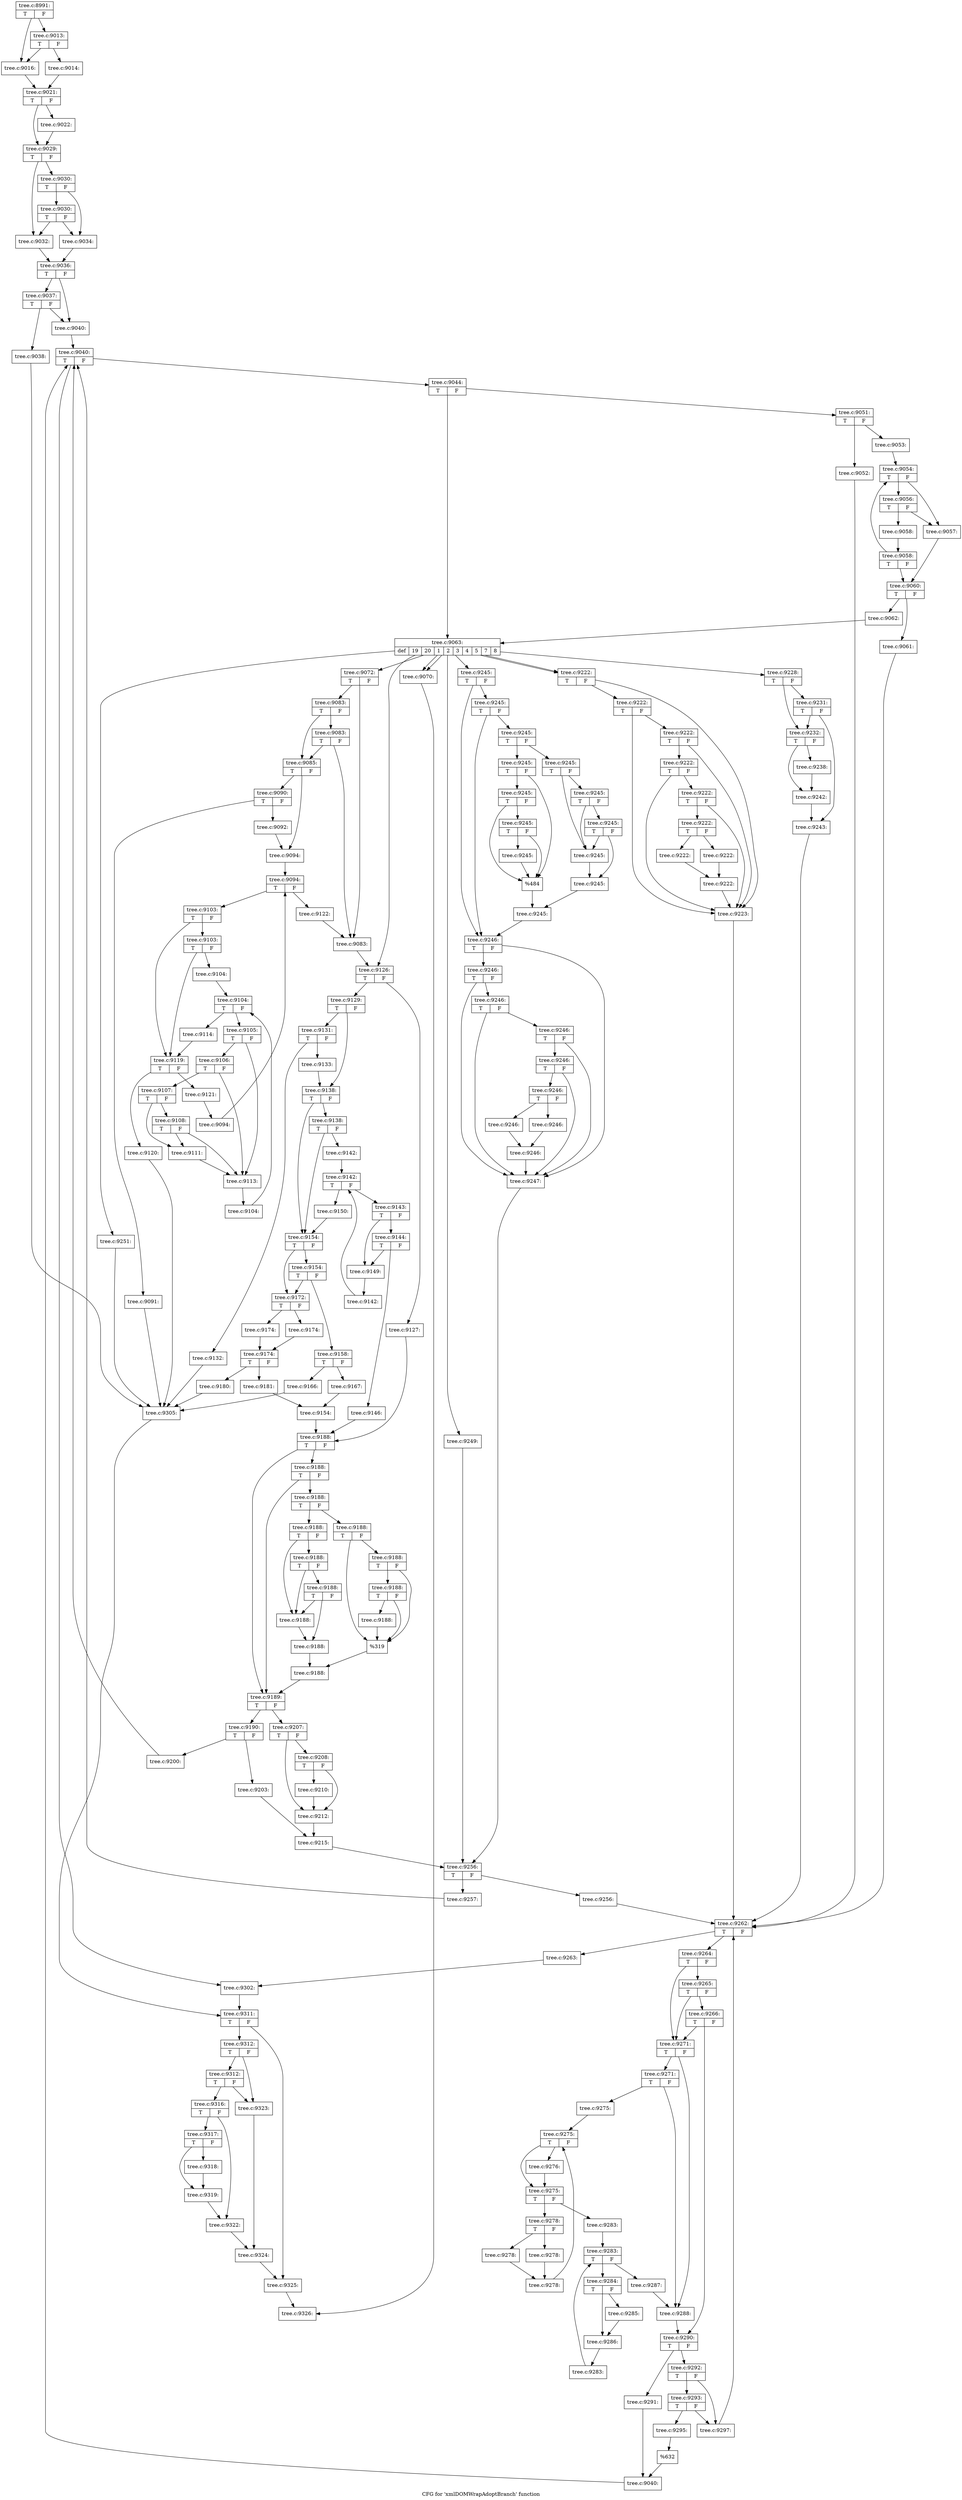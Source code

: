 digraph "CFG for 'xmlDOMWrapAdoptBranch' function" {
	label="CFG for 'xmlDOMWrapAdoptBranch' function";

	Node0x4899770 [shape=record,label="{tree.c:8991:|{<s0>T|<s1>F}}"];
	Node0x4899770 -> Node0x48ab960;
	Node0x4899770 -> Node0x48ab910;
	Node0x48ab960 [shape=record,label="{tree.c:9013:|{<s0>T|<s1>F}}"];
	Node0x48ab960 -> Node0x48ab870;
	Node0x48ab960 -> Node0x48ab910;
	Node0x48ab870 [shape=record,label="{tree.c:9014:}"];
	Node0x48ab870 -> Node0x48ab8c0;
	Node0x48ab910 [shape=record,label="{tree.c:9016:}"];
	Node0x48ab910 -> Node0x48ab8c0;
	Node0x48ab8c0 [shape=record,label="{tree.c:9021:|{<s0>T|<s1>F}}"];
	Node0x48ab8c0 -> Node0x48ac480;
	Node0x48ab8c0 -> Node0x48ac4d0;
	Node0x48ac480 [shape=record,label="{tree.c:9022:}"];
	Node0x48ac480 -> Node0x48ac4d0;
	Node0x48ac4d0 [shape=record,label="{tree.c:9029:|{<s0>T|<s1>F}}"];
	Node0x48ac4d0 -> Node0x48acaf0;
	Node0x48ac4d0 -> Node0x48acbe0;
	Node0x48acbe0 [shape=record,label="{tree.c:9030:|{<s0>T|<s1>F}}"];
	Node0x48acbe0 -> Node0x48acef0;
	Node0x48acbe0 -> Node0x48acb90;
	Node0x48acef0 [shape=record,label="{tree.c:9030:|{<s0>T|<s1>F}}"];
	Node0x48acef0 -> Node0x48acaf0;
	Node0x48acef0 -> Node0x48acb90;
	Node0x48acaf0 [shape=record,label="{tree.c:9032:}"];
	Node0x48acaf0 -> Node0x48acb40;
	Node0x48acb90 [shape=record,label="{tree.c:9034:}"];
	Node0x48acb90 -> Node0x48acb40;
	Node0x48acb40 [shape=record,label="{tree.c:9036:|{<s0>T|<s1>F}}"];
	Node0x48acb40 -> Node0x48ada10;
	Node0x48acb40 -> Node0x48ad9c0;
	Node0x48ada10 [shape=record,label="{tree.c:9037:|{<s0>T|<s1>F}}"];
	Node0x48ada10 -> Node0x48ad970;
	Node0x48ada10 -> Node0x48ad9c0;
	Node0x48ad970 [shape=record,label="{tree.c:9038:}"];
	Node0x48ad970 -> Node0x48adf30;
	Node0x48ad9c0 [shape=record,label="{tree.c:9040:}"];
	Node0x48ad9c0 -> Node0x48ae950;
	Node0x48ae950 [shape=record,label="{tree.c:9040:|{<s0>T|<s1>F}}"];
	Node0x48ae950 -> Node0x48aed40;
	Node0x48ae950 -> Node0x48aeb70;
	Node0x48aed40 [shape=record,label="{tree.c:9044:|{<s0>T|<s1>F}}"];
	Node0x48aed40 -> Node0x48aef00;
	Node0x48aed40 -> Node0x48aef50;
	Node0x48aef00 [shape=record,label="{tree.c:9051:|{<s0>T|<s1>F}}"];
	Node0x48aef00 -> Node0x48af3c0;
	Node0x48aef00 -> Node0x48af410;
	Node0x48af3c0 [shape=record,label="{tree.c:9052:}"];
	Node0x48af3c0 -> Node0x48af7c0;
	Node0x48af410 [shape=record,label="{tree.c:9053:}"];
	Node0x48af410 -> Node0x48af910;
	Node0x48af910 [shape=record,label="{tree.c:9054:|{<s0>T|<s1>F}}"];
	Node0x48af910 -> Node0x48afe60;
	Node0x48af910 -> Node0x48aff00;
	Node0x48aff00 [shape=record,label="{tree.c:9056:|{<s0>T|<s1>F}}"];
	Node0x48aff00 -> Node0x48afe60;
	Node0x48aff00 -> Node0x48afeb0;
	Node0x48afe60 [shape=record,label="{tree.c:9057:}"];
	Node0x48afe60 -> Node0x48af870;
	Node0x48afeb0 [shape=record,label="{tree.c:9058:}"];
	Node0x48afeb0 -> Node0x48af8c0;
	Node0x48af8c0 [shape=record,label="{tree.c:9058:|{<s0>T|<s1>F}}"];
	Node0x48af8c0 -> Node0x48af910;
	Node0x48af8c0 -> Node0x48af870;
	Node0x48af870 [shape=record,label="{tree.c:9060:|{<s0>T|<s1>F}}"];
	Node0x48af870 -> Node0x48b0cd0;
	Node0x48af870 -> Node0x48b0d20;
	Node0x48b0cd0 [shape=record,label="{tree.c:9061:}"];
	Node0x48b0cd0 -> Node0x48af7c0;
	Node0x48b0d20 [shape=record,label="{tree.c:9062:}"];
	Node0x48b0d20 -> Node0x48aef50;
	Node0x48aef50 [shape=record,label="{tree.c:9063:|{<s0>def|<s1>19|<s2>20|<s3>1|<s4>2|<s5>3|<s6>4|<s7>5|<s8>7|<s9>8}}"];
	Node0x48aef50 -> Node0x48b1860;
	Node0x48aef50 -> Node0x48b1ba0;
	Node0x48aef50 -> Node0x48b1ba0;
	Node0x48aef50 -> Node0x48b1d90;
	Node0x48aef50 -> Node0x48b7580;
	Node0x48aef50 -> Node0x48c3070;
	Node0x48aef50 -> Node0x48c3070;
	Node0x48aef50 -> Node0x48c4dd0;
	Node0x48aef50 -> Node0x48c7460;
	Node0x48aef50 -> Node0x48cbf40;
	Node0x48b1ba0 [shape=record,label="{tree.c:9070:}"];
	Node0x48b1ba0 -> Node0x489fa40;
	Node0x48b1d90 [shape=record,label="{tree.c:9072:|{<s0>T|<s1>F}}"];
	Node0x48b1d90 -> Node0x48b2250;
	Node0x48b1d90 -> Node0x48b2200;
	Node0x48b2250 [shape=record,label="{tree.c:9083:|{<s0>T|<s1>F}}"];
	Node0x48b2250 -> Node0x48b21b0;
	Node0x48b2250 -> Node0x48b25d0;
	Node0x48b25d0 [shape=record,label="{tree.c:9083:|{<s0>T|<s1>F}}"];
	Node0x48b25d0 -> Node0x48b21b0;
	Node0x48b25d0 -> Node0x48b2200;
	Node0x48b21b0 [shape=record,label="{tree.c:9085:|{<s0>T|<s1>F}}"];
	Node0x48b21b0 -> Node0x48b2d40;
	Node0x48b21b0 -> Node0x48b2cf0;
	Node0x48b2cf0 [shape=record,label="{tree.c:9090:|{<s0>T|<s1>F}}"];
	Node0x48b2cf0 -> Node0x48b2fe0;
	Node0x48b2cf0 -> Node0x48b3030;
	Node0x48b2fe0 [shape=record,label="{tree.c:9091:}"];
	Node0x48b2fe0 -> Node0x48adf30;
	Node0x48b3030 [shape=record,label="{tree.c:9092:}"];
	Node0x48b3030 -> Node0x48b2d40;
	Node0x48b2d40 [shape=record,label="{tree.c:9094:}"];
	Node0x48b2d40 -> Node0x48b3a00;
	Node0x48b3a00 [shape=record,label="{tree.c:9094:|{<s0>T|<s1>F}}"];
	Node0x48b3a00 -> Node0x48b3ce0;
	Node0x48b3a00 -> Node0x48b36d0;
	Node0x48b3ce0 [shape=record,label="{tree.c:9103:|{<s0>T|<s1>F}}"];
	Node0x48b3ce0 -> Node0x48b4030;
	Node0x48b3ce0 -> Node0x48b3fe0;
	Node0x48b4030 [shape=record,label="{tree.c:9103:|{<s0>T|<s1>F}}"];
	Node0x48b4030 -> Node0x48b3bd0;
	Node0x48b4030 -> Node0x48b3fe0;
	Node0x48b3bd0 [shape=record,label="{tree.c:9104:}"];
	Node0x48b3bd0 -> Node0x48b47a0;
	Node0x48b47a0 [shape=record,label="{tree.c:9104:|{<s0>T|<s1>F}}"];
	Node0x48b47a0 -> Node0x48b4a50;
	Node0x48b47a0 -> Node0x48b4560;
	Node0x48b4a50 [shape=record,label="{tree.c:9105:|{<s0>T|<s1>F}}"];
	Node0x48b4a50 -> Node0x48b4e50;
	Node0x48b4a50 -> Node0x48b4d80;
	Node0x48b4e50 [shape=record,label="{tree.c:9106:|{<s0>T|<s1>F}}"];
	Node0x48b4e50 -> Node0x48b4dd0;
	Node0x48b4e50 -> Node0x48b4d80;
	Node0x48b4dd0 [shape=record,label="{tree.c:9107:|{<s0>T|<s1>F}}"];
	Node0x48b4dd0 -> Node0x48b4d30;
	Node0x48b4dd0 -> Node0x48b54e0;
	Node0x48b54e0 [shape=record,label="{tree.c:9108:|{<s0>T|<s1>F}}"];
	Node0x48b54e0 -> Node0x48b4d30;
	Node0x48b54e0 -> Node0x48b4d80;
	Node0x48b4d30 [shape=record,label="{tree.c:9111:}"];
	Node0x48b4d30 -> Node0x48b4d80;
	Node0x48b4d80 [shape=record,label="{tree.c:9113:}"];
	Node0x48b4d80 -> Node0x48b49c0;
	Node0x48b49c0 [shape=record,label="{tree.c:9104:}"];
	Node0x48b49c0 -> Node0x48b47a0;
	Node0x48b4560 [shape=record,label="{tree.c:9114:}"];
	Node0x48b4560 -> Node0x48b3fe0;
	Node0x48b3fe0 [shape=record,label="{tree.c:9119:|{<s0>T|<s1>F}}"];
	Node0x48b3fe0 -> Node0x48b6a10;
	Node0x48b3fe0 -> Node0x48b6a60;
	Node0x48b6a10 [shape=record,label="{tree.c:9120:}"];
	Node0x48b6a10 -> Node0x48adf30;
	Node0x48b6a60 [shape=record,label="{tree.c:9121:}"];
	Node0x48b6a60 -> Node0x48b3c50;
	Node0x48b3c50 [shape=record,label="{tree.c:9094:}"];
	Node0x48b3c50 -> Node0x48b3a00;
	Node0x48b36d0 [shape=record,label="{tree.c:9122:}"];
	Node0x48b36d0 -> Node0x48b2200;
	Node0x48b2200 [shape=record,label="{tree.c:9083:}"];
	Node0x48b2200 -> Node0x48b7580;
	Node0x48b7580 [shape=record,label="{tree.c:9126:|{<s0>T|<s1>F}}"];
	Node0x48b7580 -> Node0x48b76d0;
	Node0x48b7580 -> Node0x48b7720;
	Node0x48b76d0 [shape=record,label="{tree.c:9127:}"];
	Node0x48b76d0 -> Node0x48b7b30;
	Node0x48b7720 [shape=record,label="{tree.c:9129:|{<s0>T|<s1>F}}"];
	Node0x48b7720 -> Node0x48b7ca0;
	Node0x48b7720 -> Node0x48b7c50;
	Node0x48b7c50 [shape=record,label="{tree.c:9131:|{<s0>T|<s1>F}}"];
	Node0x48b7c50 -> Node0x48b7fa0;
	Node0x48b7c50 -> Node0x48b7ff0;
	Node0x48b7fa0 [shape=record,label="{tree.c:9132:}"];
	Node0x48b7fa0 -> Node0x48adf30;
	Node0x48b7ff0 [shape=record,label="{tree.c:9133:}"];
	Node0x48b7ff0 -> Node0x48b7ca0;
	Node0x48b7ca0 [shape=record,label="{tree.c:9138:|{<s0>T|<s1>F}}"];
	Node0x48b7ca0 -> Node0x48b87a0;
	Node0x48b7ca0 -> Node0x48b8750;
	Node0x48b87a0 [shape=record,label="{tree.c:9138:|{<s0>T|<s1>F}}"];
	Node0x48b87a0 -> Node0x48b8700;
	Node0x48b87a0 -> Node0x48b8750;
	Node0x48b8700 [shape=record,label="{tree.c:9142:}"];
	Node0x48b8700 -> Node0x48b8f40;
	Node0x48b8f40 [shape=record,label="{tree.c:9142:|{<s0>T|<s1>F}}"];
	Node0x48b8f40 -> Node0x48b91f0;
	Node0x48b8f40 -> Node0x48b8d00;
	Node0x48b91f0 [shape=record,label="{tree.c:9143:|{<s0>T|<s1>F}}"];
	Node0x48b91f0 -> Node0x48b9570;
	Node0x48b91f0 -> Node0x48b9520;
	Node0x48b9570 [shape=record,label="{tree.c:9144:|{<s0>T|<s1>F}}"];
	Node0x48b9570 -> Node0x48b94d0;
	Node0x48b9570 -> Node0x48b9520;
	Node0x48b94d0 [shape=record,label="{tree.c:9146:}"];
	Node0x48b94d0 -> Node0x48b7b30;
	Node0x48b9520 [shape=record,label="{tree.c:9149:}"];
	Node0x48b9520 -> Node0x48b9160;
	Node0x48b9160 [shape=record,label="{tree.c:9142:}"];
	Node0x48b9160 -> Node0x48b8f40;
	Node0x48b8d00 [shape=record,label="{tree.c:9150:}"];
	Node0x48b8d00 -> Node0x48b8750;
	Node0x48b8750 [shape=record,label="{tree.c:9154:|{<s0>T|<s1>F}}"];
	Node0x48b8750 -> Node0x48ba810;
	Node0x48b8750 -> Node0x48ba7c0;
	Node0x48ba810 [shape=record,label="{tree.c:9154:|{<s0>T|<s1>F}}"];
	Node0x48ba810 -> Node0x48ba720;
	Node0x48ba810 -> Node0x48ba7c0;
	Node0x48ba720 [shape=record,label="{tree.c:9158:|{<s0>T|<s1>F}}"];
	Node0x48ba720 -> Node0x48bb8e0;
	Node0x48ba720 -> Node0x48bb930;
	Node0x48bb8e0 [shape=record,label="{tree.c:9166:}"];
	Node0x48bb8e0 -> Node0x48adf30;
	Node0x48bb930 [shape=record,label="{tree.c:9167:}"];
	Node0x48bb930 -> Node0x48ba770;
	Node0x48ba7c0 [shape=record,label="{tree.c:9172:|{<s0>T|<s1>F}}"];
	Node0x48ba7c0 -> Node0x48bc640;
	Node0x48ba7c0 -> Node0x48bc690;
	Node0x48bc640 [shape=record,label="{tree.c:9174:}"];
	Node0x48bc640 -> Node0x48bc6e0;
	Node0x48bc690 [shape=record,label="{tree.c:9174:}"];
	Node0x48bc690 -> Node0x48bc6e0;
	Node0x48bc6e0 [shape=record,label="{tree.c:9174:|{<s0>T|<s1>F}}"];
	Node0x48bc6e0 -> Node0x48bc480;
	Node0x48bc6e0 -> Node0x48bc4d0;
	Node0x48bc480 [shape=record,label="{tree.c:9180:}"];
	Node0x48bc480 -> Node0x48adf30;
	Node0x48bc4d0 [shape=record,label="{tree.c:9181:}"];
	Node0x48bc4d0 -> Node0x48ba770;
	Node0x48ba770 [shape=record,label="{tree.c:9154:}"];
	Node0x48ba770 -> Node0x48b7b30;
	Node0x48b7b30 [shape=record,label="{tree.c:9188:|{<s0>T|<s1>F}}"];
	Node0x48b7b30 -> Node0x48bdac0;
	Node0x48b7b30 -> Node0x48bda70;
	Node0x48bdac0 [shape=record,label="{tree.c:9188:|{<s0>T|<s1>F}}"];
	Node0x48bdac0 -> Node0x48bda20;
	Node0x48bdac0 -> Node0x48bda70;
	Node0x48bda20 [shape=record,label="{tree.c:9188:|{<s0>T|<s1>F}}"];
	Node0x48bda20 -> Node0x48be030;
	Node0x48bda20 -> Node0x48be0d0;
	Node0x48be030 [shape=record,label="{tree.c:9188:|{<s0>T|<s1>F}}"];
	Node0x48be030 -> Node0x48bed60;
	Node0x48be030 -> Node0x48bee80;
	Node0x48bee80 [shape=record,label="{tree.c:9188:|{<s0>T|<s1>F}}"];
	Node0x48bee80 -> Node0x48bed60;
	Node0x48bee80 -> Node0x48bee00;
	Node0x48bee00 [shape=record,label="{tree.c:9188:|{<s0>T|<s1>F}}"];
	Node0x48bee00 -> Node0x48bedb0;
	Node0x48bee00 -> Node0x48bed60;
	Node0x48bed60 [shape=record,label="{tree.c:9188:}"];
	Node0x48bed60 -> Node0x48bedb0;
	Node0x48bedb0 [shape=record,label="{tree.c:9188:}"];
	Node0x48bedb0 -> Node0x48be080;
	Node0x48be0d0 [shape=record,label="{tree.c:9188:|{<s0>T|<s1>F}}"];
	Node0x48be0d0 -> Node0x48bfa10;
	Node0x48be0d0 -> Node0x48bf970;
	Node0x48bfa10 [shape=record,label="{tree.c:9188:|{<s0>T|<s1>F}}"];
	Node0x48bfa10 -> Node0x48bf9c0;
	Node0x48bfa10 -> Node0x48bf970;
	Node0x48bf9c0 [shape=record,label="{tree.c:9188:|{<s0>T|<s1>F}}"];
	Node0x48bf9c0 -> Node0x48bf920;
	Node0x48bf9c0 -> Node0x48bf970;
	Node0x48bf920 [shape=record,label="{tree.c:9188:}"];
	Node0x48bf920 -> Node0x48bf970;
	Node0x48bf970 [shape=record,label="{%319}"];
	Node0x48bf970 -> Node0x48be080;
	Node0x48be080 [shape=record,label="{tree.c:9188:}"];
	Node0x48be080 -> Node0x48bda70;
	Node0x48bda70 [shape=record,label="{tree.c:9189:|{<s0>T|<s1>F}}"];
	Node0x48bda70 -> Node0x48c07d0;
	Node0x48bda70 -> Node0x48c0870;
	Node0x48c07d0 [shape=record,label="{tree.c:9190:|{<s0>T|<s1>F}}"];
	Node0x48c07d0 -> Node0x48c1400;
	Node0x48c07d0 -> Node0x48c1450;
	Node0x48c1400 [shape=record,label="{tree.c:9200:}"];
	Node0x48c1400 -> Node0x48ae950;
	Node0x48c1450 [shape=record,label="{tree.c:9203:}"];
	Node0x48c1450 -> Node0x48c0820;
	Node0x48c0870 [shape=record,label="{tree.c:9207:|{<s0>T|<s1>F}}"];
	Node0x48c0870 -> Node0x48c1f00;
	Node0x48c0870 -> Node0x48c1eb0;
	Node0x48c1f00 [shape=record,label="{tree.c:9208:|{<s0>T|<s1>F}}"];
	Node0x48c1f00 -> Node0x48c1e60;
	Node0x48c1f00 -> Node0x48c1eb0;
	Node0x48c1e60 [shape=record,label="{tree.c:9210:}"];
	Node0x48c1e60 -> Node0x48c1eb0;
	Node0x48c1eb0 [shape=record,label="{tree.c:9212:}"];
	Node0x48c1eb0 -> Node0x48c0820;
	Node0x48c0820 [shape=record,label="{tree.c:9215:}"];
	Node0x48c0820 -> Node0x48b1650;
	Node0x48c3070 [shape=record,label="{tree.c:9222:|{<s0>T|<s1>F}}"];
	Node0x48c3070 -> Node0x48c32f0;
	Node0x48c3070 -> Node0x48c3180;
	Node0x48c32f0 [shape=record,label="{tree.c:9222:|{<s0>T|<s1>F}}"];
	Node0x48c32f0 -> Node0x48c32a0;
	Node0x48c32f0 -> Node0x48c3180;
	Node0x48c32a0 [shape=record,label="{tree.c:9222:|{<s0>T|<s1>F}}"];
	Node0x48c32a0 -> Node0x48c3250;
	Node0x48c32a0 -> Node0x48c3180;
	Node0x48c3250 [shape=record,label="{tree.c:9222:|{<s0>T|<s1>F}}"];
	Node0x48c3250 -> Node0x48c31d0;
	Node0x48c3250 -> Node0x48c3180;
	Node0x48c31d0 [shape=record,label="{tree.c:9222:|{<s0>T|<s1>F}}"];
	Node0x48c31d0 -> Node0x48c3130;
	Node0x48c31d0 -> Node0x48c3180;
	Node0x48c3130 [shape=record,label="{tree.c:9222:|{<s0>T|<s1>F}}"];
	Node0x48c3130 -> Node0x48c4020;
	Node0x48c3130 -> Node0x48c40c0;
	Node0x48c4020 [shape=record,label="{tree.c:9222:}"];
	Node0x48c4020 -> Node0x48c4070;
	Node0x48c40c0 [shape=record,label="{tree.c:9222:}"];
	Node0x48c40c0 -> Node0x48c4070;
	Node0x48c4070 [shape=record,label="{tree.c:9222:}"];
	Node0x48c4070 -> Node0x48c3180;
	Node0x48c3180 [shape=record,label="{tree.c:9223:}"];
	Node0x48c3180 -> Node0x48af7c0;
	Node0x48c4dd0 [shape=record,label="{tree.c:9228:|{<s0>T|<s1>F}}"];
	Node0x48c4dd0 -> Node0x48c5580;
	Node0x48c4dd0 -> Node0x48c5620;
	Node0x48c5620 [shape=record,label="{tree.c:9231:|{<s0>T|<s1>F}}"];
	Node0x48c5620 -> Node0x48c5580;
	Node0x48c5620 -> Node0x48c55d0;
	Node0x48c5580 [shape=record,label="{tree.c:9232:|{<s0>T|<s1>F}}"];
	Node0x48c5580 -> Node0x48c6480;
	Node0x48c5580 -> Node0x48c64d0;
	Node0x48c6480 [shape=record,label="{tree.c:9238:}"];
	Node0x48c6480 -> Node0x48c64d0;
	Node0x48c64d0 [shape=record,label="{tree.c:9242:}"];
	Node0x48c64d0 -> Node0x48c55d0;
	Node0x48c55d0 [shape=record,label="{tree.c:9243:}"];
	Node0x48c55d0 -> Node0x48af7c0;
	Node0x48c7460 [shape=record,label="{tree.c:9245:|{<s0>T|<s1>F}}"];
	Node0x48c7460 -> Node0x48c75c0;
	Node0x48c7460 -> Node0x48c7570;
	Node0x48c75c0 [shape=record,label="{tree.c:9245:|{<s0>T|<s1>F}}"];
	Node0x48c75c0 -> Node0x48c7520;
	Node0x48c75c0 -> Node0x48c7570;
	Node0x48c7520 [shape=record,label="{tree.c:9245:|{<s0>T|<s1>F}}"];
	Node0x48c7520 -> Node0x48c7b30;
	Node0x48c7520 -> Node0x48c7bd0;
	Node0x48c7b30 [shape=record,label="{tree.c:9245:|{<s0>T|<s1>F}}"];
	Node0x48c7b30 -> Node0x48c8860;
	Node0x48c7b30 -> Node0x48c8980;
	Node0x48c8980 [shape=record,label="{tree.c:9245:|{<s0>T|<s1>F}}"];
	Node0x48c8980 -> Node0x48c8860;
	Node0x48c8980 -> Node0x48c8900;
	Node0x48c8900 [shape=record,label="{tree.c:9245:|{<s0>T|<s1>F}}"];
	Node0x48c8900 -> Node0x48c88b0;
	Node0x48c8900 -> Node0x48c8860;
	Node0x48c8860 [shape=record,label="{tree.c:9245:}"];
	Node0x48c8860 -> Node0x48c88b0;
	Node0x48c88b0 [shape=record,label="{tree.c:9245:}"];
	Node0x48c88b0 -> Node0x48c7b80;
	Node0x48c7bd0 [shape=record,label="{tree.c:9245:|{<s0>T|<s1>F}}"];
	Node0x48c7bd0 -> Node0x48c9510;
	Node0x48c7bd0 -> Node0x48c9470;
	Node0x48c9510 [shape=record,label="{tree.c:9245:|{<s0>T|<s1>F}}"];
	Node0x48c9510 -> Node0x48c94c0;
	Node0x48c9510 -> Node0x48c9470;
	Node0x48c94c0 [shape=record,label="{tree.c:9245:|{<s0>T|<s1>F}}"];
	Node0x48c94c0 -> Node0x48c9420;
	Node0x48c94c0 -> Node0x48c9470;
	Node0x48c9420 [shape=record,label="{tree.c:9245:}"];
	Node0x48c9420 -> Node0x48c9470;
	Node0x48c9470 [shape=record,label="{%484}"];
	Node0x48c9470 -> Node0x48c7b80;
	Node0x48c7b80 [shape=record,label="{tree.c:9245:}"];
	Node0x48c7b80 -> Node0x48c7570;
	Node0x48c7570 [shape=record,label="{tree.c:9246:|{<s0>T|<s1>F}}"];
	Node0x48c7570 -> Node0x48ca460;
	Node0x48c7570 -> Node0x48ca2f0;
	Node0x48ca460 [shape=record,label="{tree.c:9246:|{<s0>T|<s1>F}}"];
	Node0x48ca460 -> Node0x48ca410;
	Node0x48ca460 -> Node0x48ca2f0;
	Node0x48ca410 [shape=record,label="{tree.c:9246:|{<s0>T|<s1>F}}"];
	Node0x48ca410 -> Node0x48ca3c0;
	Node0x48ca410 -> Node0x48ca2f0;
	Node0x48ca3c0 [shape=record,label="{tree.c:9246:|{<s0>T|<s1>F}}"];
	Node0x48ca3c0 -> Node0x48ca340;
	Node0x48ca3c0 -> Node0x48ca2f0;
	Node0x48ca340 [shape=record,label="{tree.c:9246:|{<s0>T|<s1>F}}"];
	Node0x48ca340 -> Node0x48ca2a0;
	Node0x48ca340 -> Node0x48ca2f0;
	Node0x48ca2a0 [shape=record,label="{tree.c:9246:|{<s0>T|<s1>F}}"];
	Node0x48ca2a0 -> Node0x48cb190;
	Node0x48ca2a0 -> Node0x48cb230;
	Node0x48cb190 [shape=record,label="{tree.c:9246:}"];
	Node0x48cb190 -> Node0x48cb1e0;
	Node0x48cb230 [shape=record,label="{tree.c:9246:}"];
	Node0x48cb230 -> Node0x48cb1e0;
	Node0x48cb1e0 [shape=record,label="{tree.c:9246:}"];
	Node0x48cb1e0 -> Node0x48ca2f0;
	Node0x48ca2f0 [shape=record,label="{tree.c:9247:}"];
	Node0x48ca2f0 -> Node0x48b1650;
	Node0x48cbf40 [shape=record,label="{tree.c:9249:}"];
	Node0x48cbf40 -> Node0x48b1650;
	Node0x48b1860 [shape=record,label="{tree.c:9251:}"];
	Node0x48b1860 -> Node0x48adf30;
	Node0x48b1650 [shape=record,label="{tree.c:9256:|{<s0>T|<s1>F}}"];
	Node0x48b1650 -> Node0x48cc1b0;
	Node0x48b1650 -> Node0x48cc200;
	Node0x48cc1b0 [shape=record,label="{tree.c:9257:}"];
	Node0x48cc1b0 -> Node0x48ae950;
	Node0x48cc200 [shape=record,label="{tree.c:9256:}"];
	Node0x48cc200 -> Node0x48af7c0;
	Node0x48af7c0 [shape=record,label="{tree.c:9262:|{<s0>T|<s1>F}}"];
	Node0x48af7c0 -> Node0x48ccab0;
	Node0x48af7c0 -> Node0x48ccb00;
	Node0x48ccab0 [shape=record,label="{tree.c:9263:}"];
	Node0x48ccab0 -> Node0x48aeb70;
	Node0x48ccb00 [shape=record,label="{tree.c:9264:|{<s0>T|<s1>F}}"];
	Node0x48ccb00 -> Node0x48ccf10;
	Node0x48ccb00 -> Node0x48cd030;
	Node0x48cd030 [shape=record,label="{tree.c:9265:|{<s0>T|<s1>F}}"];
	Node0x48cd030 -> Node0x48ccf10;
	Node0x48cd030 -> Node0x48ccfb0;
	Node0x48ccfb0 [shape=record,label="{tree.c:9266:|{<s0>T|<s1>F}}"];
	Node0x48ccfb0 -> Node0x48ccf10;
	Node0x48ccfb0 -> Node0x48ccf60;
	Node0x48ccf10 [shape=record,label="{tree.c:9271:|{<s0>T|<s1>F}}"];
	Node0x48ccf10 -> Node0x48cdc50;
	Node0x48ccf10 -> Node0x48cdc00;
	Node0x48cdc50 [shape=record,label="{tree.c:9271:|{<s0>T|<s1>F}}"];
	Node0x48cdc50 -> Node0x48cdbb0;
	Node0x48cdc50 -> Node0x48cdc00;
	Node0x48cdbb0 [shape=record,label="{tree.c:9275:}"];
	Node0x48cdbb0 -> Node0x48ce150;
	Node0x48ce150 [shape=record,label="{tree.c:9275:|{<s0>T|<s1>F}}"];
	Node0x48ce150 -> Node0x48ce3e0;
	Node0x48ce150 -> Node0x48ce390;
	Node0x48ce3e0 [shape=record,label="{tree.c:9276:}"];
	Node0x48ce3e0 -> Node0x48ce390;
	Node0x48ce390 [shape=record,label="{tree.c:9275:|{<s0>T|<s1>F}}"];
	Node0x48ce390 -> Node0x48cec30;
	Node0x48ce390 -> Node0x48ce310;
	Node0x48cec30 [shape=record,label="{tree.c:9278:|{<s0>T|<s1>F}}"];
	Node0x48cec30 -> Node0x48cf250;
	Node0x48cec30 -> Node0x48cf2f0;
	Node0x48cf250 [shape=record,label="{tree.c:9278:}"];
	Node0x48cf250 -> Node0x48cf2a0;
	Node0x48cf2f0 [shape=record,label="{tree.c:9278:}"];
	Node0x48cf2f0 -> Node0x48cf2a0;
	Node0x48cf2a0 [shape=record,label="{tree.c:9278:}"];
	Node0x48cf2a0 -> Node0x48ce150;
	Node0x48ce310 [shape=record,label="{tree.c:9283:}"];
	Node0x48ce310 -> Node0x48d02c0;
	Node0x48d02c0 [shape=record,label="{tree.c:9283:|{<s0>T|<s1>F}}"];
	Node0x48d02c0 -> Node0x48d0570;
	Node0x48d02c0 -> Node0x48d0020;
	Node0x48d0570 [shape=record,label="{tree.c:9284:|{<s0>T|<s1>F}}"];
	Node0x48d0570 -> Node0x48d0850;
	Node0x48d0570 -> Node0x48d08a0;
	Node0x48d0850 [shape=record,label="{tree.c:9285:}"];
	Node0x48d0850 -> Node0x48d08a0;
	Node0x48d08a0 [shape=record,label="{tree.c:9286:}"];
	Node0x48d08a0 -> Node0x48d04e0;
	Node0x48d04e0 [shape=record,label="{tree.c:9283:}"];
	Node0x48d04e0 -> Node0x48d02c0;
	Node0x48d0020 [shape=record,label="{tree.c:9287:}"];
	Node0x48d0020 -> Node0x48cdc00;
	Node0x48cdc00 [shape=record,label="{tree.c:9288:}"];
	Node0x48cdc00 -> Node0x48ccf60;
	Node0x48ccf60 [shape=record,label="{tree.c:9290:|{<s0>T|<s1>F}}"];
	Node0x48ccf60 -> Node0x48d15e0;
	Node0x48ccf60 -> Node0x48d1680;
	Node0x48d15e0 [shape=record,label="{tree.c:9291:}"];
	Node0x48d15e0 -> Node0x48d1630;
	Node0x48d1680 [shape=record,label="{tree.c:9292:|{<s0>T|<s1>F}}"];
	Node0x48d1680 -> Node0x48d1e90;
	Node0x48d1680 -> Node0x48d1e40;
	Node0x48d1e90 [shape=record,label="{tree.c:9293:|{<s0>T|<s1>F}}"];
	Node0x48d1e90 -> Node0x48d1da0;
	Node0x48d1e90 -> Node0x48d1e40;
	Node0x48d1da0 [shape=record,label="{tree.c:9295:}"];
	Node0x48d1da0 -> Node0x48d1df0;
	Node0x48d1e40 [shape=record,label="{tree.c:9297:}"];
	Node0x48d1e40 -> Node0x48af7c0;
	Node0x48d1df0 [shape=record,label="{%632}"];
	Node0x48d1df0 -> Node0x48d1630;
	Node0x48d1630 [shape=record,label="{tree.c:9040:}"];
	Node0x48d1630 -> Node0x48ae950;
	Node0x48aeb70 [shape=record,label="{tree.c:9302:}"];
	Node0x48aeb70 -> Node0x48d3150;
	Node0x48adf30 [shape=record,label="{tree.c:9305:}"];
	Node0x48adf30 -> Node0x48d3150;
	Node0x48d3150 [shape=record,label="{tree.c:9311:|{<s0>T|<s1>F}}"];
	Node0x48d3150 -> Node0x48d3440;
	Node0x48d3150 -> Node0x48d3490;
	Node0x48d3440 [shape=record,label="{tree.c:9312:|{<s0>T|<s1>F}}"];
	Node0x48d3440 -> Node0x48d3940;
	Node0x48d3440 -> Node0x48d38f0;
	Node0x48d3940 [shape=record,label="{tree.c:9312:|{<s0>T|<s1>F}}"];
	Node0x48d3940 -> Node0x48d3850;
	Node0x48d3940 -> Node0x48d38f0;
	Node0x48d3850 [shape=record,label="{tree.c:9316:|{<s0>T|<s1>F}}"];
	Node0x48d3850 -> Node0x48d4090;
	Node0x48d3850 -> Node0x48d40e0;
	Node0x48d4090 [shape=record,label="{tree.c:9317:|{<s0>T|<s1>F}}"];
	Node0x48d4090 -> Node0x48d44b0;
	Node0x48d4090 -> Node0x48d4500;
	Node0x48d44b0 [shape=record,label="{tree.c:9318:}"];
	Node0x48d44b0 -> Node0x48d4500;
	Node0x48d4500 [shape=record,label="{tree.c:9319:}"];
	Node0x48d4500 -> Node0x48d40e0;
	Node0x48d40e0 [shape=record,label="{tree.c:9322:}"];
	Node0x48d40e0 -> Node0x48d38a0;
	Node0x48d38f0 [shape=record,label="{tree.c:9323:}"];
	Node0x48d38f0 -> Node0x48d38a0;
	Node0x48d38a0 [shape=record,label="{tree.c:9324:}"];
	Node0x48d38a0 -> Node0x48d3490;
	Node0x48d3490 [shape=record,label="{tree.c:9325:}"];
	Node0x48d3490 -> Node0x489fa40;
	Node0x489fa40 [shape=record,label="{tree.c:9326:}"];
}
